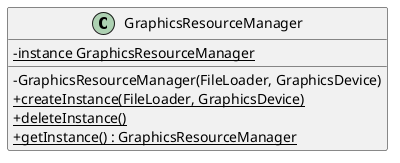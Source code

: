 @startuml
skinparam classAttributeIconSize 0
class GraphicsResourceManager{
        {static}-instance GraphicsResourceManager
        -GraphicsResourceManager(FileLoader, GraphicsDevice)
        {static}+createInstance(FileLoader, GraphicsDevice)
        {static}+deleteInstance()
        {static}+getInstance() : GraphicsResourceManager

    }
@enduml


